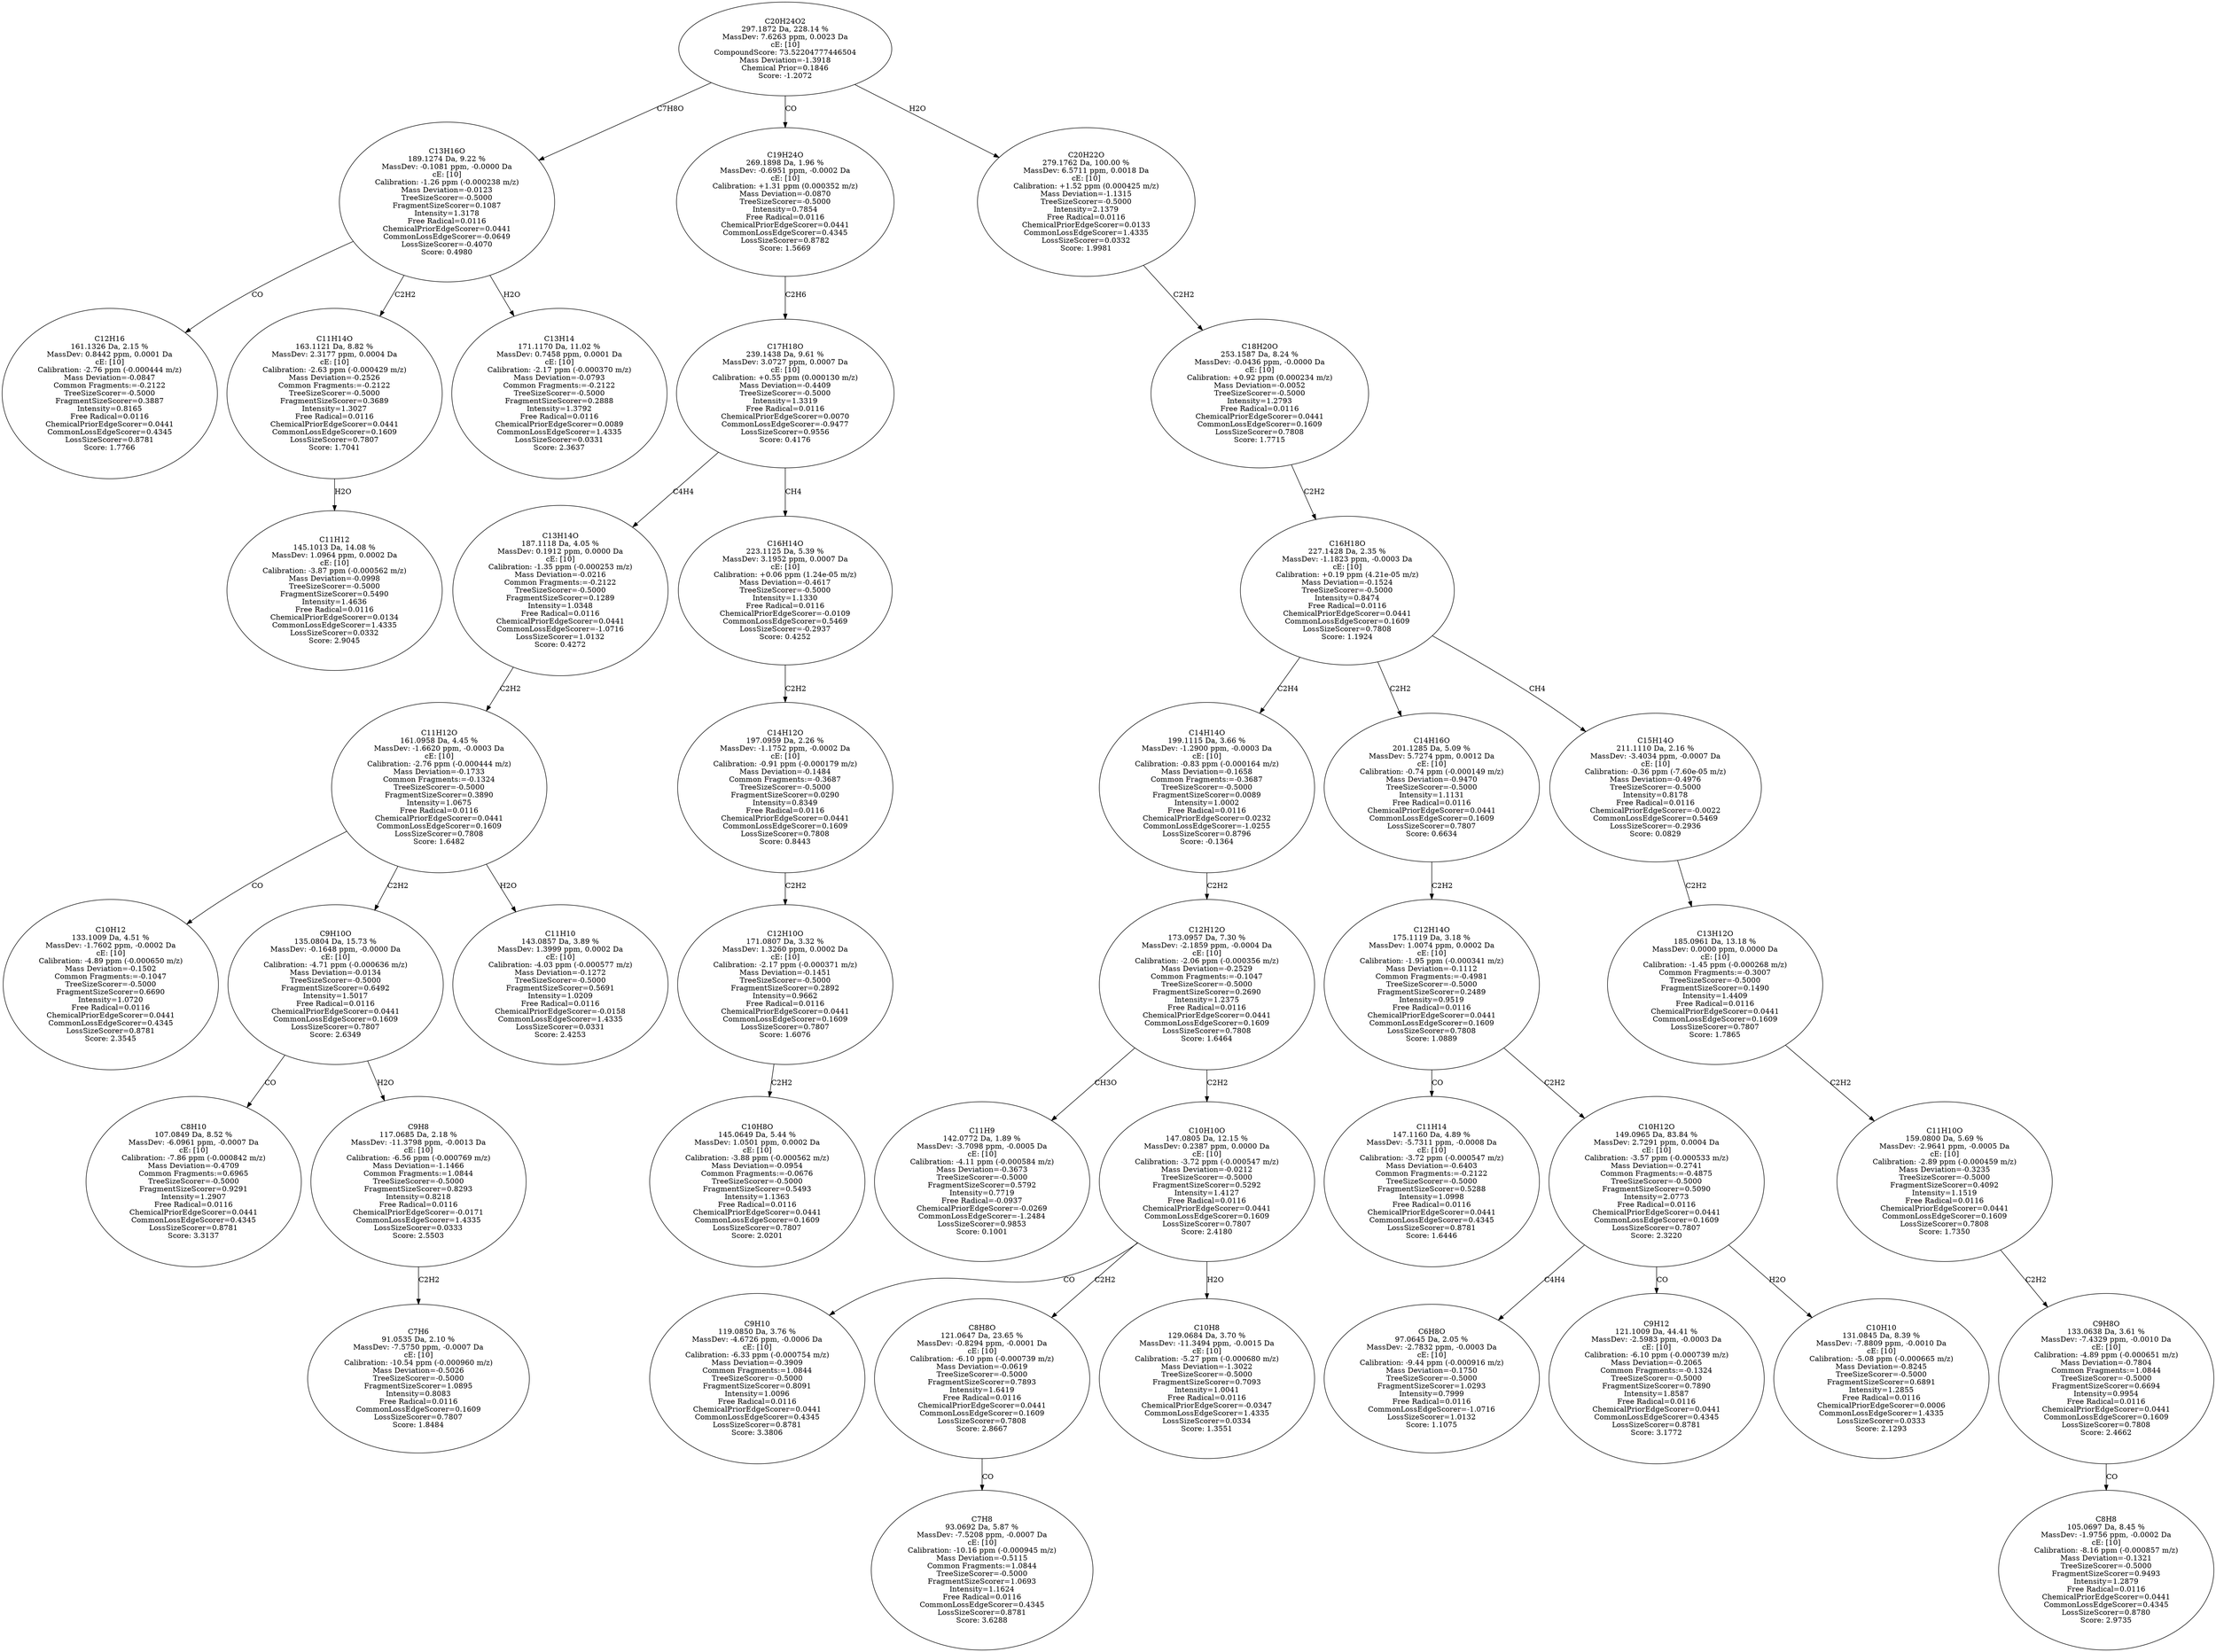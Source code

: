 strict digraph {
v1 [label="C12H16\n161.1326 Da, 2.15 %\nMassDev: 0.8442 ppm, 0.0001 Da\ncE: [10]\nCalibration: -2.76 ppm (-0.000444 m/z)\nMass Deviation=-0.0847\nCommon Fragments:=-0.2122\nTreeSizeScorer=-0.5000\nFragmentSizeScorer=0.3887\nIntensity=0.8165\nFree Radical=0.0116\nChemicalPriorEdgeScorer=0.0441\nCommonLossEdgeScorer=0.4345\nLossSizeScorer=0.8781\nScore: 1.7766"];
v2 [label="C11H12\n145.1013 Da, 14.08 %\nMassDev: 1.0964 ppm, 0.0002 Da\ncE: [10]\nCalibration: -3.87 ppm (-0.000562 m/z)\nMass Deviation=-0.0998\nTreeSizeScorer=-0.5000\nFragmentSizeScorer=0.5490\nIntensity=1.4636\nFree Radical=0.0116\nChemicalPriorEdgeScorer=0.0134\nCommonLossEdgeScorer=1.4335\nLossSizeScorer=0.0332\nScore: 2.9045"];
v3 [label="C11H14O\n163.1121 Da, 8.82 %\nMassDev: 2.3177 ppm, 0.0004 Da\ncE: [10]\nCalibration: -2.63 ppm (-0.000429 m/z)\nMass Deviation=-0.2526\nCommon Fragments:=-0.2122\nTreeSizeScorer=-0.5000\nFragmentSizeScorer=0.3689\nIntensity=1.3027\nFree Radical=0.0116\nChemicalPriorEdgeScorer=0.0441\nCommonLossEdgeScorer=0.1609\nLossSizeScorer=0.7807\nScore: 1.7041"];
v4 [label="C13H14\n171.1170 Da, 11.02 %\nMassDev: 0.7458 ppm, 0.0001 Da\ncE: [10]\nCalibration: -2.17 ppm (-0.000370 m/z)\nMass Deviation=-0.0793\nCommon Fragments:=-0.2122\nTreeSizeScorer=-0.5000\nFragmentSizeScorer=0.2888\nIntensity=1.3792\nFree Radical=0.0116\nChemicalPriorEdgeScorer=0.0089\nCommonLossEdgeScorer=1.4335\nLossSizeScorer=0.0331\nScore: 2.3637"];
v5 [label="C13H16O\n189.1274 Da, 9.22 %\nMassDev: -0.1081 ppm, -0.0000 Da\ncE: [10]\nCalibration: -1.26 ppm (-0.000238 m/z)\nMass Deviation=-0.0123\nTreeSizeScorer=-0.5000\nFragmentSizeScorer=0.1087\nIntensity=1.3178\nFree Radical=0.0116\nChemicalPriorEdgeScorer=0.0441\nCommonLossEdgeScorer=-0.0649\nLossSizeScorer=-0.4070\nScore: 0.4980"];
v6 [label="C10H12\n133.1009 Da, 4.51 %\nMassDev: -1.7602 ppm, -0.0002 Da\ncE: [10]\nCalibration: -4.89 ppm (-0.000650 m/z)\nMass Deviation=-0.1502\nCommon Fragments:=-0.1047\nTreeSizeScorer=-0.5000\nFragmentSizeScorer=0.6690\nIntensity=1.0720\nFree Radical=0.0116\nChemicalPriorEdgeScorer=0.0441\nCommonLossEdgeScorer=0.4345\nLossSizeScorer=0.8781\nScore: 2.3545"];
v7 [label="C8H10\n107.0849 Da, 8.52 %\nMassDev: -6.0961 ppm, -0.0007 Da\ncE: [10]\nCalibration: -7.86 ppm (-0.000842 m/z)\nMass Deviation=-0.4709\nCommon Fragments:=0.6965\nTreeSizeScorer=-0.5000\nFragmentSizeScorer=0.9291\nIntensity=1.2907\nFree Radical=0.0116\nChemicalPriorEdgeScorer=0.0441\nCommonLossEdgeScorer=0.4345\nLossSizeScorer=0.8781\nScore: 3.3137"];
v8 [label="C7H6\n91.0535 Da, 2.10 %\nMassDev: -7.5750 ppm, -0.0007 Da\ncE: [10]\nCalibration: -10.54 ppm (-0.000960 m/z)\nMass Deviation=-0.5026\nTreeSizeScorer=-0.5000\nFragmentSizeScorer=1.0895\nIntensity=0.8083\nFree Radical=0.0116\nCommonLossEdgeScorer=0.1609\nLossSizeScorer=0.7807\nScore: 1.8484"];
v9 [label="C9H8\n117.0685 Da, 2.18 %\nMassDev: -11.3798 ppm, -0.0013 Da\ncE: [10]\nCalibration: -6.56 ppm (-0.000769 m/z)\nMass Deviation=-1.1466\nCommon Fragments:=1.0844\nTreeSizeScorer=-0.5000\nFragmentSizeScorer=0.8293\nIntensity=0.8218\nFree Radical=0.0116\nChemicalPriorEdgeScorer=-0.0171\nCommonLossEdgeScorer=1.4335\nLossSizeScorer=0.0333\nScore: 2.5503"];
v10 [label="C9H10O\n135.0804 Da, 15.73 %\nMassDev: -0.1648 ppm, -0.0000 Da\ncE: [10]\nCalibration: -4.71 ppm (-0.000636 m/z)\nMass Deviation=-0.0134\nTreeSizeScorer=-0.5000\nFragmentSizeScorer=0.6492\nIntensity=1.5017\nFree Radical=0.0116\nChemicalPriorEdgeScorer=0.0441\nCommonLossEdgeScorer=0.1609\nLossSizeScorer=0.7807\nScore: 2.6349"];
v11 [label="C11H10\n143.0857 Da, 3.89 %\nMassDev: 1.3999 ppm, 0.0002 Da\ncE: [10]\nCalibration: -4.03 ppm (-0.000577 m/z)\nMass Deviation=-0.1272\nTreeSizeScorer=-0.5000\nFragmentSizeScorer=0.5691\nIntensity=1.0209\nFree Radical=0.0116\nChemicalPriorEdgeScorer=-0.0158\nCommonLossEdgeScorer=1.4335\nLossSizeScorer=0.0331\nScore: 2.4253"];
v12 [label="C11H12O\n161.0958 Da, 4.45 %\nMassDev: -1.6620 ppm, -0.0003 Da\ncE: [10]\nCalibration: -2.76 ppm (-0.000444 m/z)\nMass Deviation=-0.1733\nCommon Fragments:=-0.1324\nTreeSizeScorer=-0.5000\nFragmentSizeScorer=0.3890\nIntensity=1.0675\nFree Radical=0.0116\nChemicalPriorEdgeScorer=0.0441\nCommonLossEdgeScorer=0.1609\nLossSizeScorer=0.7808\nScore: 1.6482"];
v13 [label="C13H14O\n187.1118 Da, 4.05 %\nMassDev: 0.1912 ppm, 0.0000 Da\ncE: [10]\nCalibration: -1.35 ppm (-0.000253 m/z)\nMass Deviation=-0.0216\nCommon Fragments:=-0.2122\nTreeSizeScorer=-0.5000\nFragmentSizeScorer=0.1289\nIntensity=1.0348\nFree Radical=0.0116\nChemicalPriorEdgeScorer=0.0441\nCommonLossEdgeScorer=-1.0716\nLossSizeScorer=1.0132\nScore: 0.4272"];
v14 [label="C10H8O\n145.0649 Da, 5.44 %\nMassDev: 1.0501 ppm, 0.0002 Da\ncE: [10]\nCalibration: -3.88 ppm (-0.000562 m/z)\nMass Deviation=-0.0954\nCommon Fragments:=-0.0676\nTreeSizeScorer=-0.5000\nFragmentSizeScorer=0.5493\nIntensity=1.1363\nFree Radical=0.0116\nChemicalPriorEdgeScorer=0.0441\nCommonLossEdgeScorer=0.1609\nLossSizeScorer=0.7807\nScore: 2.0201"];
v15 [label="C12H10O\n171.0807 Da, 3.32 %\nMassDev: 1.3260 ppm, 0.0002 Da\ncE: [10]\nCalibration: -2.17 ppm (-0.000371 m/z)\nMass Deviation=-0.1451\nTreeSizeScorer=-0.5000\nFragmentSizeScorer=0.2892\nIntensity=0.9662\nFree Radical=0.0116\nChemicalPriorEdgeScorer=0.0441\nCommonLossEdgeScorer=0.1609\nLossSizeScorer=0.7807\nScore: 1.6076"];
v16 [label="C14H12O\n197.0959 Da, 2.26 %\nMassDev: -1.1752 ppm, -0.0002 Da\ncE: [10]\nCalibration: -0.91 ppm (-0.000179 m/z)\nMass Deviation=-0.1484\nCommon Fragments:=-0.3687\nTreeSizeScorer=-0.5000\nFragmentSizeScorer=0.0290\nIntensity=0.8349\nFree Radical=0.0116\nChemicalPriorEdgeScorer=0.0441\nCommonLossEdgeScorer=0.1609\nLossSizeScorer=0.7808\nScore: 0.8443"];
v17 [label="C16H14O\n223.1125 Da, 5.39 %\nMassDev: 3.1952 ppm, 0.0007 Da\ncE: [10]\nCalibration: +0.06 ppm (1.24e-05 m/z)\nMass Deviation=-0.4617\nTreeSizeScorer=-0.5000\nIntensity=1.1330\nFree Radical=0.0116\nChemicalPriorEdgeScorer=-0.0109\nCommonLossEdgeScorer=0.5469\nLossSizeScorer=-0.2937\nScore: 0.4252"];
v18 [label="C17H18O\n239.1438 Da, 9.61 %\nMassDev: 3.0727 ppm, 0.0007 Da\ncE: [10]\nCalibration: +0.55 ppm (0.000130 m/z)\nMass Deviation=-0.4409\nTreeSizeScorer=-0.5000\nIntensity=1.3319\nFree Radical=0.0116\nChemicalPriorEdgeScorer=0.0070\nCommonLossEdgeScorer=-0.9477\nLossSizeScorer=0.9556\nScore: 0.4176"];
v19 [label="C19H24O\n269.1898 Da, 1.96 %\nMassDev: -0.6951 ppm, -0.0002 Da\ncE: [10]\nCalibration: +1.31 ppm (0.000352 m/z)\nMass Deviation=-0.0870\nTreeSizeScorer=-0.5000\nIntensity=0.7854\nFree Radical=0.0116\nChemicalPriorEdgeScorer=0.0441\nCommonLossEdgeScorer=0.4345\nLossSizeScorer=0.8782\nScore: 1.5669"];
v20 [label="C11H9\n142.0772 Da, 1.89 %\nMassDev: -3.7098 ppm, -0.0005 Da\ncE: [10]\nCalibration: -4.11 ppm (-0.000584 m/z)\nMass Deviation=-0.3673\nTreeSizeScorer=-0.5000\nFragmentSizeScorer=0.5792\nIntensity=0.7719\nFree Radical=-0.0937\nChemicalPriorEdgeScorer=-0.0269\nCommonLossEdgeScorer=-1.2484\nLossSizeScorer=0.9853\nScore: 0.1001"];
v21 [label="C9H10\n119.0850 Da, 3.76 %\nMassDev: -4.6726 ppm, -0.0006 Da\ncE: [10]\nCalibration: -6.33 ppm (-0.000754 m/z)\nMass Deviation=-0.3909\nCommon Fragments:=1.0844\nTreeSizeScorer=-0.5000\nFragmentSizeScorer=0.8091\nIntensity=1.0096\nFree Radical=0.0116\nChemicalPriorEdgeScorer=0.0441\nCommonLossEdgeScorer=0.4345\nLossSizeScorer=0.8781\nScore: 3.3806"];
v22 [label="C7H8\n93.0692 Da, 5.87 %\nMassDev: -7.5208 ppm, -0.0007 Da\ncE: [10]\nCalibration: -10.16 ppm (-0.000945 m/z)\nMass Deviation=-0.5115\nCommon Fragments:=1.0844\nTreeSizeScorer=-0.5000\nFragmentSizeScorer=1.0693\nIntensity=1.1624\nFree Radical=0.0116\nCommonLossEdgeScorer=0.4345\nLossSizeScorer=0.8781\nScore: 3.6288"];
v23 [label="C8H8O\n121.0647 Da, 23.65 %\nMassDev: -0.8294 ppm, -0.0001 Da\ncE: [10]\nCalibration: -6.10 ppm (-0.000739 m/z)\nMass Deviation=-0.0619\nTreeSizeScorer=-0.5000\nFragmentSizeScorer=0.7893\nIntensity=1.6419\nFree Radical=0.0116\nChemicalPriorEdgeScorer=0.0441\nCommonLossEdgeScorer=0.1609\nLossSizeScorer=0.7808\nScore: 2.8667"];
v24 [label="C10H8\n129.0684 Da, 3.70 %\nMassDev: -11.3494 ppm, -0.0015 Da\ncE: [10]\nCalibration: -5.27 ppm (-0.000680 m/z)\nMass Deviation=-1.3022\nTreeSizeScorer=-0.5000\nFragmentSizeScorer=0.7093\nIntensity=1.0041\nFree Radical=0.0116\nChemicalPriorEdgeScorer=-0.0347\nCommonLossEdgeScorer=1.4335\nLossSizeScorer=0.0334\nScore: 1.3551"];
v25 [label="C10H10O\n147.0805 Da, 12.15 %\nMassDev: 0.2387 ppm, 0.0000 Da\ncE: [10]\nCalibration: -3.72 ppm (-0.000547 m/z)\nMass Deviation=-0.0212\nTreeSizeScorer=-0.5000\nFragmentSizeScorer=0.5292\nIntensity=1.4127\nFree Radical=0.0116\nChemicalPriorEdgeScorer=0.0441\nCommonLossEdgeScorer=0.1609\nLossSizeScorer=0.7807\nScore: 2.4180"];
v26 [label="C12H12O\n173.0957 Da, 7.30 %\nMassDev: -2.1859 ppm, -0.0004 Da\ncE: [10]\nCalibration: -2.06 ppm (-0.000356 m/z)\nMass Deviation=-0.2529\nCommon Fragments:=-0.1047\nTreeSizeScorer=-0.5000\nFragmentSizeScorer=0.2690\nIntensity=1.2375\nFree Radical=0.0116\nChemicalPriorEdgeScorer=0.0441\nCommonLossEdgeScorer=0.1609\nLossSizeScorer=0.7808\nScore: 1.6464"];
v27 [label="C14H14O\n199.1115 Da, 3.66 %\nMassDev: -1.2900 ppm, -0.0003 Da\ncE: [10]\nCalibration: -0.83 ppm (-0.000164 m/z)\nMass Deviation=-0.1658\nCommon Fragments:=-0.3687\nTreeSizeScorer=-0.5000\nFragmentSizeScorer=0.0089\nIntensity=1.0002\nFree Radical=0.0116\nChemicalPriorEdgeScorer=0.0232\nCommonLossEdgeScorer=-1.0255\nLossSizeScorer=0.8796\nScore: -0.1364"];
v28 [label="C11H14\n147.1160 Da, 4.89 %\nMassDev: -5.7311 ppm, -0.0008 Da\ncE: [10]\nCalibration: -3.72 ppm (-0.000547 m/z)\nMass Deviation=-0.6403\nCommon Fragments:=-0.2122\nTreeSizeScorer=-0.5000\nFragmentSizeScorer=0.5288\nIntensity=1.0998\nFree Radical=0.0116\nChemicalPriorEdgeScorer=0.0441\nCommonLossEdgeScorer=0.4345\nLossSizeScorer=0.8781\nScore: 1.6446"];
v29 [label="C6H8O\n97.0645 Da, 2.05 %\nMassDev: -2.7832 ppm, -0.0003 Da\ncE: [10]\nCalibration: -9.44 ppm (-0.000916 m/z)\nMass Deviation=-0.1750\nTreeSizeScorer=-0.5000\nFragmentSizeScorer=1.0293\nIntensity=0.7999\nFree Radical=0.0116\nCommonLossEdgeScorer=-1.0716\nLossSizeScorer=1.0132\nScore: 1.1075"];
v30 [label="C9H12\n121.1009 Da, 44.41 %\nMassDev: -2.5983 ppm, -0.0003 Da\ncE: [10]\nCalibration: -6.10 ppm (-0.000739 m/z)\nMass Deviation=-0.2065\nCommon Fragments:=-0.1324\nTreeSizeScorer=-0.5000\nFragmentSizeScorer=0.7890\nIntensity=1.8587\nFree Radical=0.0116\nChemicalPriorEdgeScorer=0.0441\nCommonLossEdgeScorer=0.4345\nLossSizeScorer=0.8781\nScore: 3.1772"];
v31 [label="C10H10\n131.0845 Da, 8.39 %\nMassDev: -7.8809 ppm, -0.0010 Da\ncE: [10]\nCalibration: -5.08 ppm (-0.000665 m/z)\nMass Deviation=-0.8245\nTreeSizeScorer=-0.5000\nFragmentSizeScorer=0.6891\nIntensity=1.2855\nFree Radical=0.0116\nChemicalPriorEdgeScorer=0.0006\nCommonLossEdgeScorer=1.4335\nLossSizeScorer=0.0333\nScore: 2.1293"];
v32 [label="C10H12O\n149.0965 Da, 83.84 %\nMassDev: 2.7291 ppm, 0.0004 Da\ncE: [10]\nCalibration: -3.57 ppm (-0.000533 m/z)\nMass Deviation=-0.2741\nCommon Fragments:=-0.4875\nTreeSizeScorer=-0.5000\nFragmentSizeScorer=0.5090\nIntensity=2.0773\nFree Radical=0.0116\nChemicalPriorEdgeScorer=0.0441\nCommonLossEdgeScorer=0.1609\nLossSizeScorer=0.7807\nScore: 2.3220"];
v33 [label="C12H14O\n175.1119 Da, 3.18 %\nMassDev: 1.0074 ppm, 0.0002 Da\ncE: [10]\nCalibration: -1.95 ppm (-0.000341 m/z)\nMass Deviation=-0.1112\nCommon Fragments:=-0.4981\nTreeSizeScorer=-0.5000\nFragmentSizeScorer=0.2489\nIntensity=0.9519\nFree Radical=0.0116\nChemicalPriorEdgeScorer=0.0441\nCommonLossEdgeScorer=0.1609\nLossSizeScorer=0.7808\nScore: 1.0889"];
v34 [label="C14H16O\n201.1285 Da, 5.09 %\nMassDev: 5.7274 ppm, 0.0012 Da\ncE: [10]\nCalibration: -0.74 ppm (-0.000149 m/z)\nMass Deviation=-0.9470\nTreeSizeScorer=-0.5000\nIntensity=1.1131\nFree Radical=0.0116\nChemicalPriorEdgeScorer=0.0441\nCommonLossEdgeScorer=0.1609\nLossSizeScorer=0.7807\nScore: 0.6634"];
v35 [label="C8H8\n105.0697 Da, 8.45 %\nMassDev: -1.9756 ppm, -0.0002 Da\ncE: [10]\nCalibration: -8.16 ppm (-0.000857 m/z)\nMass Deviation=-0.1321\nTreeSizeScorer=-0.5000\nFragmentSizeScorer=0.9493\nIntensity=1.2879\nFree Radical=0.0116\nChemicalPriorEdgeScorer=0.0441\nCommonLossEdgeScorer=0.4345\nLossSizeScorer=0.8780\nScore: 2.9735"];
v36 [label="C9H8O\n133.0638 Da, 3.61 %\nMassDev: -7.4329 ppm, -0.0010 Da\ncE: [10]\nCalibration: -4.89 ppm (-0.000651 m/z)\nMass Deviation=-0.7804\nCommon Fragments:=1.0844\nTreeSizeScorer=-0.5000\nFragmentSizeScorer=0.6694\nIntensity=0.9954\nFree Radical=0.0116\nChemicalPriorEdgeScorer=0.0441\nCommonLossEdgeScorer=0.1609\nLossSizeScorer=0.7808\nScore: 2.4662"];
v37 [label="C11H10O\n159.0800 Da, 5.69 %\nMassDev: -2.9641 ppm, -0.0005 Da\ncE: [10]\nCalibration: -2.89 ppm (-0.000459 m/z)\nMass Deviation=-0.3235\nTreeSizeScorer=-0.5000\nFragmentSizeScorer=0.4092\nIntensity=1.1519\nFree Radical=0.0116\nChemicalPriorEdgeScorer=0.0441\nCommonLossEdgeScorer=0.1609\nLossSizeScorer=0.7808\nScore: 1.7350"];
v38 [label="C13H12O\n185.0961 Da, 13.18 %\nMassDev: 0.0000 ppm, 0.0000 Da\ncE: [10]\nCalibration: -1.45 ppm (-0.000268 m/z)\nCommon Fragments:=-0.3007\nTreeSizeScorer=-0.5000\nFragmentSizeScorer=0.1490\nIntensity=1.4409\nFree Radical=0.0116\nChemicalPriorEdgeScorer=0.0441\nCommonLossEdgeScorer=0.1609\nLossSizeScorer=0.7807\nScore: 1.7865"];
v39 [label="C15H14O\n211.1110 Da, 2.16 %\nMassDev: -3.4034 ppm, -0.0007 Da\ncE: [10]\nCalibration: -0.36 ppm (-7.60e-05 m/z)\nMass Deviation=-0.4976\nTreeSizeScorer=-0.5000\nIntensity=0.8178\nFree Radical=0.0116\nChemicalPriorEdgeScorer=-0.0022\nCommonLossEdgeScorer=0.5469\nLossSizeScorer=-0.2936\nScore: 0.0829"];
v40 [label="C16H18O\n227.1428 Da, 2.35 %\nMassDev: -1.1823 ppm, -0.0003 Da\ncE: [10]\nCalibration: +0.19 ppm (4.21e-05 m/z)\nMass Deviation=-0.1524\nTreeSizeScorer=-0.5000\nIntensity=0.8474\nFree Radical=0.0116\nChemicalPriorEdgeScorer=0.0441\nCommonLossEdgeScorer=0.1609\nLossSizeScorer=0.7808\nScore: 1.1924"];
v41 [label="C18H20O\n253.1587 Da, 8.24 %\nMassDev: -0.0436 ppm, -0.0000 Da\ncE: [10]\nCalibration: +0.92 ppm (0.000234 m/z)\nMass Deviation=-0.0052\nTreeSizeScorer=-0.5000\nIntensity=1.2793\nFree Radical=0.0116\nChemicalPriorEdgeScorer=0.0441\nCommonLossEdgeScorer=0.1609\nLossSizeScorer=0.7808\nScore: 1.7715"];
v42 [label="C20H22O\n279.1762 Da, 100.00 %\nMassDev: 6.5711 ppm, 0.0018 Da\ncE: [10]\nCalibration: +1.52 ppm (0.000425 m/z)\nMass Deviation=-1.1315\nTreeSizeScorer=-0.5000\nIntensity=2.1379\nFree Radical=0.0116\nChemicalPriorEdgeScorer=0.0133\nCommonLossEdgeScorer=1.4335\nLossSizeScorer=0.0332\nScore: 1.9981"];
v43 [label="C20H24O2\n297.1872 Da, 228.14 %\nMassDev: 7.6263 ppm, 0.0023 Da\ncE: [10]\nCompoundScore: 73.52204777446504\nMass Deviation=-1.3918\nChemical Prior=0.1846\nScore: -1.2072"];
v5 -> v1 [label="CO"];
v3 -> v2 [label="H2O"];
v5 -> v3 [label="C2H2"];
v5 -> v4 [label="H2O"];
v43 -> v5 [label="C7H8O"];
v12 -> v6 [label="CO"];
v10 -> v7 [label="CO"];
v9 -> v8 [label="C2H2"];
v10 -> v9 [label="H2O"];
v12 -> v10 [label="C2H2"];
v12 -> v11 [label="H2O"];
v13 -> v12 [label="C2H2"];
v18 -> v13 [label="C4H4"];
v15 -> v14 [label="C2H2"];
v16 -> v15 [label="C2H2"];
v17 -> v16 [label="C2H2"];
v18 -> v17 [label="CH4"];
v19 -> v18 [label="C2H6"];
v43 -> v19 [label="CO"];
v26 -> v20 [label="CH3O"];
v25 -> v21 [label="CO"];
v23 -> v22 [label="CO"];
v25 -> v23 [label="C2H2"];
v25 -> v24 [label="H2O"];
v26 -> v25 [label="C2H2"];
v27 -> v26 [label="C2H2"];
v40 -> v27 [label="C2H4"];
v33 -> v28 [label="CO"];
v32 -> v29 [label="C4H4"];
v32 -> v30 [label="CO"];
v32 -> v31 [label="H2O"];
v33 -> v32 [label="C2H2"];
v34 -> v33 [label="C2H2"];
v40 -> v34 [label="C2H2"];
v36 -> v35 [label="CO"];
v37 -> v36 [label="C2H2"];
v38 -> v37 [label="C2H2"];
v39 -> v38 [label="C2H2"];
v40 -> v39 [label="CH4"];
v41 -> v40 [label="C2H2"];
v42 -> v41 [label="C2H2"];
v43 -> v42 [label="H2O"];
}